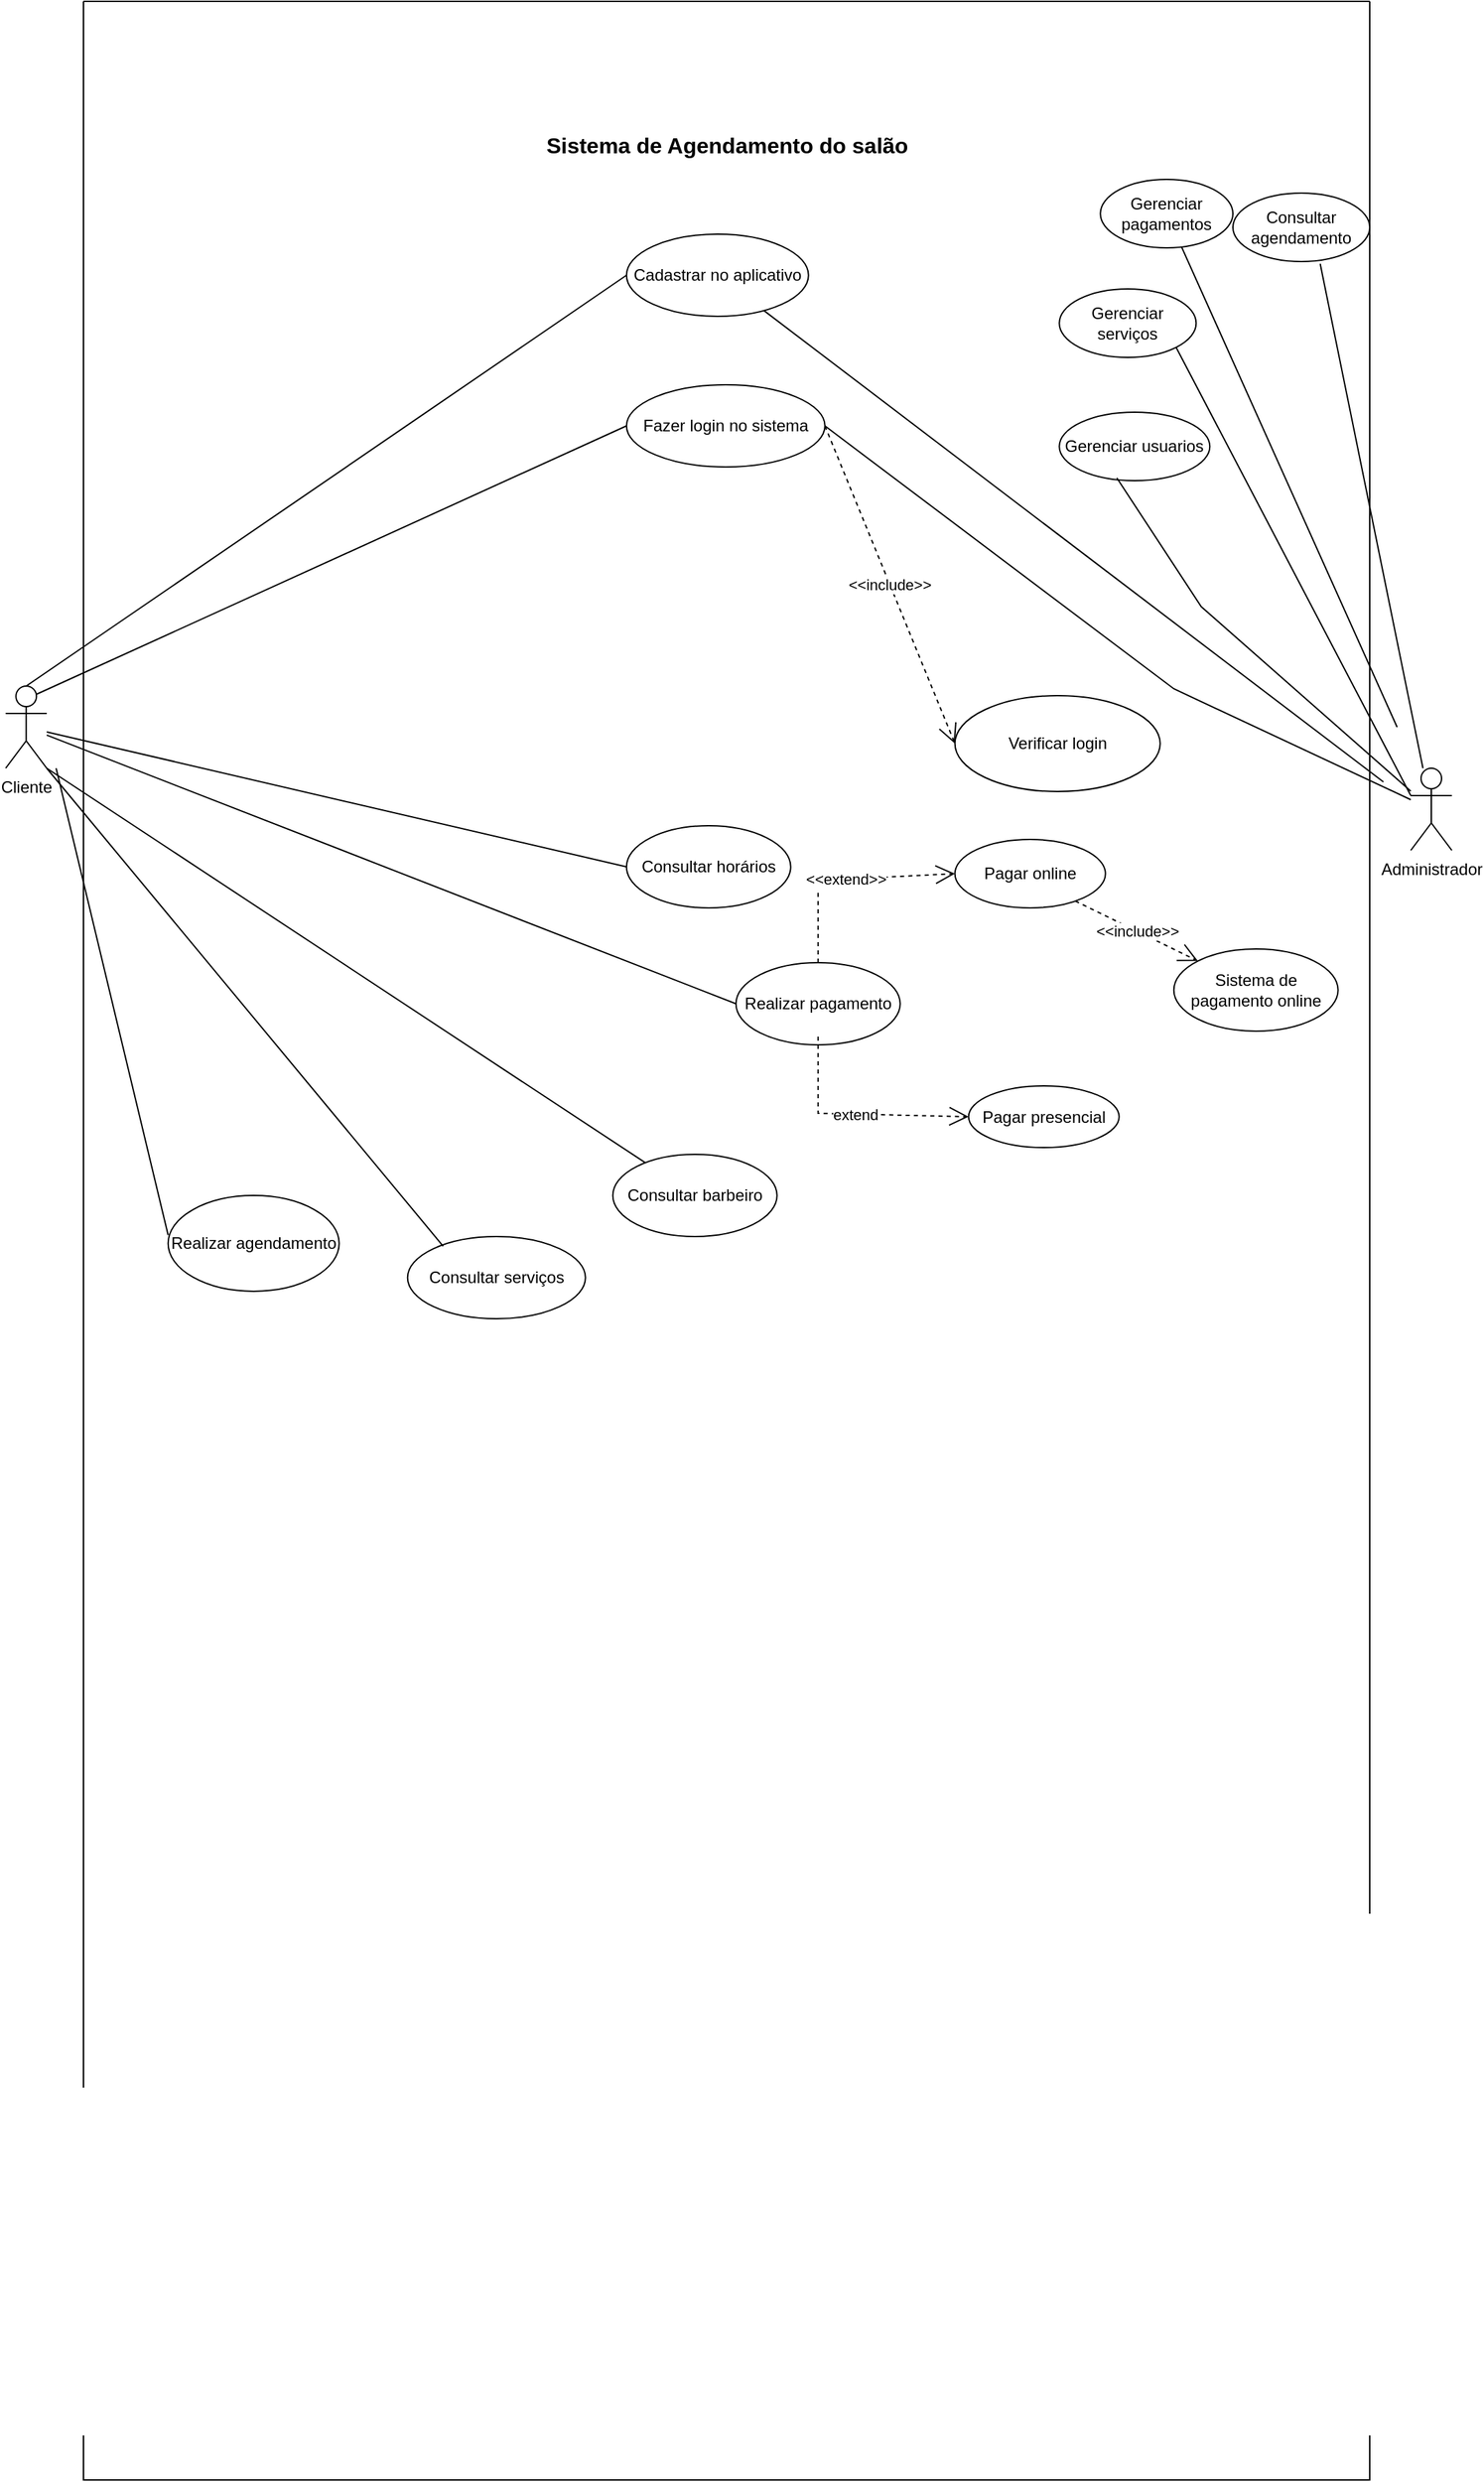 <mxfile version="21.7.2" type="github">
  <diagram name="Page-1" id="5d7acffa-a066-3a61-03fe-96351882024d">
    <mxGraphModel dx="1938" dy="1905" grid="1" gridSize="10" guides="1" tooltips="1" connect="1" arrows="1" fold="1" page="1" pageScale="1" pageWidth="1100" pageHeight="850" background="#ffffff" math="0" shadow="0">
      <root>
        <mxCell id="0" />
        <mxCell id="1" parent="0" />
        <mxCell id="uEFSG5N0bZER1lfioCi_-5" value="Cliente" style="shape=umlActor;verticalLabelPosition=bottom;verticalAlign=top;html=1;outlineConnect=0;" parent="1" vertex="1">
          <mxGeometry x="43.15" y="-340" width="30" height="60" as="geometry" />
        </mxCell>
        <mxCell id="ZlicN3HeuMogZ3DCsWWC-2" value="" style="endArrow=none;html=1;rounded=0;entryX=0;entryY=0.5;entryDx=0;entryDy=0;exitX=0.5;exitY=0;exitDx=0;exitDy=0;exitPerimeter=0;" edge="1" parent="1" source="uEFSG5N0bZER1lfioCi_-5" target="uEFSG5N0bZER1lfioCi_-7">
          <mxGeometry width="50" height="50" relative="1" as="geometry">
            <mxPoint x="86.85" y="-174.934" as="sourcePoint" />
            <mxPoint x="246.85" y="-188" as="targetPoint" />
          </mxGeometry>
        </mxCell>
        <mxCell id="ZlicN3HeuMogZ3DCsWWC-18" value="" style="endArrow=none;html=1;rounded=0;exitX=0;exitY=0.413;exitDx=0;exitDy=0;exitPerimeter=0;" edge="1" parent="1" source="uEFSG5N0bZER1lfioCi_-18">
          <mxGeometry width="50" height="50" relative="1" as="geometry">
            <mxPoint x="306.85" y="-58" as="sourcePoint" />
            <mxPoint x="80" y="-280" as="targetPoint" />
            <Array as="points" />
          </mxGeometry>
        </mxCell>
        <mxCell id="ZlicN3HeuMogZ3DCsWWC-32" value="" style="swimlane;startSize=0;" vertex="1" parent="1">
          <mxGeometry x="100" y="-840" width="940" height="1810" as="geometry" />
        </mxCell>
        <mxCell id="ZlicN3HeuMogZ3DCsWWC-3" value="Verificar login" style="ellipse;whiteSpace=wrap;html=1;" vertex="1" parent="ZlicN3HeuMogZ3DCsWWC-32">
          <mxGeometry x="636.85" y="507" width="150" height="70" as="geometry" />
        </mxCell>
        <mxCell id="ZlicN3HeuMogZ3DCsWWC-20" value="Realizar pagamento" style="ellipse;whiteSpace=wrap;html=1;" vertex="1" parent="ZlicN3HeuMogZ3DCsWWC-32">
          <mxGeometry x="476.85" y="702" width="120" height="60" as="geometry" />
        </mxCell>
        <mxCell id="ZlicN3HeuMogZ3DCsWWC-35" value="Pagar online" style="ellipse;whiteSpace=wrap;html=1;" vertex="1" parent="ZlicN3HeuMogZ3DCsWWC-32">
          <mxGeometry x="636.85" y="612" width="110" height="50" as="geometry" />
        </mxCell>
        <mxCell id="ZlicN3HeuMogZ3DCsWWC-36" value="Pagar presencial" style="ellipse;whiteSpace=wrap;html=1;" vertex="1" parent="ZlicN3HeuMogZ3DCsWWC-32">
          <mxGeometry x="646.85" y="792" width="110" height="45" as="geometry" />
        </mxCell>
        <mxCell id="ZlicN3HeuMogZ3DCsWWC-48" value="&amp;lt;&amp;lt;extend&amp;gt;&amp;gt;" style="endArrow=open;endSize=12;dashed=1;html=1;rounded=0;entryX=0;entryY=0.5;entryDx=0;entryDy=0;exitX=0.5;exitY=0;exitDx=0;exitDy=0;" edge="1" parent="ZlicN3HeuMogZ3DCsWWC-32" source="ZlicN3HeuMogZ3DCsWWC-20" target="ZlicN3HeuMogZ3DCsWWC-35">
          <mxGeometry width="160" relative="1" as="geometry">
            <mxPoint x="546.85" y="722" as="sourcePoint" />
            <mxPoint x="706.85" y="722" as="targetPoint" />
            <Array as="points">
              <mxPoint x="536.85" y="642" />
            </Array>
          </mxGeometry>
        </mxCell>
        <mxCell id="ZlicN3HeuMogZ3DCsWWC-51" value="extend" style="endArrow=open;endSize=12;dashed=1;html=1;rounded=0;entryX=0;entryY=0.5;entryDx=0;entryDy=0;" edge="1" parent="ZlicN3HeuMogZ3DCsWWC-32" target="ZlicN3HeuMogZ3DCsWWC-36">
          <mxGeometry width="160" relative="1" as="geometry">
            <mxPoint x="536.85" y="756" as="sourcePoint" />
            <mxPoint x="696.85" y="756" as="targetPoint" />
            <Array as="points">
              <mxPoint x="536.85" y="812" />
            </Array>
          </mxGeometry>
        </mxCell>
        <mxCell id="uEFSG5N0bZER1lfioCi_-18" value="Realizar agendamento" style="ellipse;whiteSpace=wrap;html=1;" parent="ZlicN3HeuMogZ3DCsWWC-32" vertex="1">
          <mxGeometry x="61.85" y="872" width="125" height="70" as="geometry" />
        </mxCell>
        <mxCell id="uEFSG5N0bZER1lfioCi_-12" value="Consultar serviços" style="ellipse;whiteSpace=wrap;html=1;" parent="ZlicN3HeuMogZ3DCsWWC-32" vertex="1">
          <mxGeometry x="236.85" y="902" width="130" height="60" as="geometry" />
        </mxCell>
        <mxCell id="uEFSG5N0bZER1lfioCi_-16" value="Consultar barbeiro" style="ellipse;whiteSpace=wrap;html=1;" parent="ZlicN3HeuMogZ3DCsWWC-32" vertex="1">
          <mxGeometry x="386.85" y="842" width="120" height="60" as="geometry" />
        </mxCell>
        <mxCell id="ZlicN3HeuMogZ3DCsWWC-19" value="Consultar horários" style="ellipse;whiteSpace=wrap;html=1;" vertex="1" parent="ZlicN3HeuMogZ3DCsWWC-32">
          <mxGeometry x="396.85" y="602" width="120" height="60" as="geometry" />
        </mxCell>
        <mxCell id="ZlicN3HeuMogZ3DCsWWC-56" value="Sistema de pagamento online" style="ellipse;whiteSpace=wrap;html=1;" vertex="1" parent="ZlicN3HeuMogZ3DCsWWC-32">
          <mxGeometry x="796.85" y="692" width="120" height="60" as="geometry" />
        </mxCell>
        <mxCell id="ZlicN3HeuMogZ3DCsWWC-57" value="&amp;lt;&amp;lt;include&amp;gt;&amp;gt;" style="endArrow=open;endSize=12;dashed=1;html=1;rounded=0;entryX=0;entryY=0;entryDx=0;entryDy=0;exitX=0.8;exitY=0.9;exitDx=0;exitDy=0;exitPerimeter=0;" edge="1" parent="ZlicN3HeuMogZ3DCsWWC-32" source="ZlicN3HeuMogZ3DCsWWC-35" target="ZlicN3HeuMogZ3DCsWWC-56">
          <mxGeometry width="160" relative="1" as="geometry">
            <mxPoint x="706.85" y="652" as="sourcePoint" />
            <mxPoint x="866.85" y="652" as="targetPoint" />
          </mxGeometry>
        </mxCell>
        <mxCell id="ZlicN3HeuMogZ3DCsWWC-58" value="Consultar agendamento" style="ellipse;whiteSpace=wrap;html=1;" vertex="1" parent="ZlicN3HeuMogZ3DCsWWC-32">
          <mxGeometry x="840" y="140" width="100" height="50" as="geometry" />
        </mxCell>
        <mxCell id="uEFSG5N0bZER1lfioCi_-23" value="Gerenciar serviços" style="ellipse;whiteSpace=wrap;html=1;" parent="ZlicN3HeuMogZ3DCsWWC-32" vertex="1">
          <mxGeometry x="713.15" y="210" width="100" height="50" as="geometry" />
        </mxCell>
        <mxCell id="uEFSG5N0bZER1lfioCi_-21" value="Gerenciar usuarios" style="ellipse;whiteSpace=wrap;html=1;" parent="ZlicN3HeuMogZ3DCsWWC-32" vertex="1">
          <mxGeometry x="713.15" y="300" width="110" height="50" as="geometry" />
        </mxCell>
        <mxCell id="ZlicN3HeuMogZ3DCsWWC-34" value="&lt;b&gt;&lt;font style=&quot;font-size: 16px;&quot;&gt;Sistema de Agendamento do salão&lt;/font&gt;&lt;/b&gt;" style="text;html=1;align=center;verticalAlign=middle;resizable=0;points=[];autosize=1;strokeColor=none;fillColor=none;" vertex="1" parent="ZlicN3HeuMogZ3DCsWWC-32">
          <mxGeometry x="325.0" y="90" width="290" height="30" as="geometry" />
        </mxCell>
        <mxCell id="uEFSG5N0bZER1lfioCi_-7" value="Cadastrar no aplicativo" style="ellipse;whiteSpace=wrap;html=1;" parent="ZlicN3HeuMogZ3DCsWWC-32" vertex="1">
          <mxGeometry x="396.85" y="170" width="133" height="60" as="geometry" />
        </mxCell>
        <mxCell id="uEFSG5N0bZER1lfioCi_-9" value="Fazer login no sistema" style="ellipse;whiteSpace=wrap;html=1;" parent="ZlicN3HeuMogZ3DCsWWC-32" vertex="1">
          <mxGeometry x="396.85" y="280" width="145" height="60" as="geometry" />
        </mxCell>
        <mxCell id="ZlicN3HeuMogZ3DCsWWC-14" value="&amp;lt;&amp;lt;include&amp;gt;&amp;gt;" style="endArrow=open;endSize=12;dashed=1;html=1;rounded=0;entryX=0;entryY=0.5;entryDx=0;entryDy=0;exitX=1;exitY=0.5;exitDx=0;exitDy=0;" edge="1" parent="ZlicN3HeuMogZ3DCsWWC-32" source="uEFSG5N0bZER1lfioCi_-9" target="ZlicN3HeuMogZ3DCsWWC-3">
          <mxGeometry width="160" relative="1" as="geometry">
            <mxPoint x="515.85" y="651.5" as="sourcePoint" />
            <mxPoint x="675.85" y="651.5" as="targetPoint" />
          </mxGeometry>
        </mxCell>
        <mxCell id="ZlicN3HeuMogZ3DCsWWC-69" value="Gerenciar pagamentos" style="ellipse;whiteSpace=wrap;html=1;" vertex="1" parent="ZlicN3HeuMogZ3DCsWWC-32">
          <mxGeometry x="743.15" y="130" width="96.85" height="50" as="geometry" />
        </mxCell>
        <mxCell id="ZlicN3HeuMogZ3DCsWWC-47" value="" style="endArrow=none;html=1;rounded=0;entryX=0;entryY=0.5;entryDx=0;entryDy=0;exitX=0.75;exitY=0.1;exitDx=0;exitDy=0;exitPerimeter=0;" edge="1" parent="1" source="uEFSG5N0bZER1lfioCi_-5" target="uEFSG5N0bZER1lfioCi_-9">
          <mxGeometry width="50" height="50" relative="1" as="geometry">
            <mxPoint x="86.85" y="-172.015" as="sourcePoint" />
            <mxPoint x="136.85" y="-178" as="targetPoint" />
          </mxGeometry>
        </mxCell>
        <mxCell id="ZlicN3HeuMogZ3DCsWWC-53" value="" style="endArrow=none;html=1;rounded=0;entryX=0;entryY=0.5;entryDx=0;entryDy=0;" edge="1" parent="1" source="uEFSG5N0bZER1lfioCi_-5" target="ZlicN3HeuMogZ3DCsWWC-20">
          <mxGeometry width="50" height="50" relative="1" as="geometry">
            <mxPoint x="86.85" y="-133" as="sourcePoint" />
            <mxPoint x="136.85" y="-183" as="targetPoint" />
          </mxGeometry>
        </mxCell>
        <mxCell id="uEFSG5N0bZER1lfioCi_-6" value="Administrador" style="shape=umlActor;verticalLabelPosition=bottom;verticalAlign=top;html=1;outlineConnect=0;" parent="1" vertex="1">
          <mxGeometry x="1070.0" y="-280" width="30" height="60" as="geometry" />
        </mxCell>
        <mxCell id="ZlicN3HeuMogZ3DCsWWC-62" value="" style="endArrow=none;html=1;rounded=0;entryX=0.638;entryY=1.033;entryDx=0;entryDy=0;entryPerimeter=0;" edge="1" parent="1" source="uEFSG5N0bZER1lfioCi_-6" target="ZlicN3HeuMogZ3DCsWWC-58">
          <mxGeometry width="50" height="50" relative="1" as="geometry">
            <mxPoint x="1060" y="-280" as="sourcePoint" />
            <mxPoint x="1116.85" y="-238" as="targetPoint" />
          </mxGeometry>
        </mxCell>
        <mxCell id="ZlicN3HeuMogZ3DCsWWC-64" value="" style="endArrow=none;html=1;rounded=0;entryX=1;entryY=0.5;entryDx=0;entryDy=0;" edge="1" parent="1" source="uEFSG5N0bZER1lfioCi_-6" target="uEFSG5N0bZER1lfioCi_-9">
          <mxGeometry width="50" height="50" relative="1" as="geometry">
            <mxPoint x="1050" y="-220" as="sourcePoint" />
            <mxPoint x="1096.85" y="-238" as="targetPoint" />
            <Array as="points">
              <mxPoint x="896.85" y="-338" />
            </Array>
          </mxGeometry>
        </mxCell>
        <mxCell id="ZlicN3HeuMogZ3DCsWWC-65" value="" style="endArrow=none;html=1;rounded=0;entryX=1;entryY=1;entryDx=0;entryDy=0;exitX=0;exitY=0.333;exitDx=0;exitDy=0;exitPerimeter=0;" edge="1" parent="1" source="uEFSG5N0bZER1lfioCi_-6" target="uEFSG5N0bZER1lfioCi_-23">
          <mxGeometry width="50" height="50" relative="1" as="geometry">
            <mxPoint x="1050" y="-270" as="sourcePoint" />
            <mxPoint x="1096.85" y="-300" as="targetPoint" />
          </mxGeometry>
        </mxCell>
        <mxCell id="ZlicN3HeuMogZ3DCsWWC-63" value="" style="endArrow=none;html=1;rounded=0;exitX=0.382;exitY=0.96;exitDx=0;exitDy=0;exitPerimeter=0;" edge="1" parent="1" source="uEFSG5N0bZER1lfioCi_-21" target="uEFSG5N0bZER1lfioCi_-6">
          <mxGeometry width="50" height="50" relative="1" as="geometry">
            <mxPoint x="611.85" y="-398" as="sourcePoint" />
            <mxPoint x="1056.85" y="-228" as="targetPoint" />
            <Array as="points">
              <mxPoint x="916.85" y="-398" />
            </Array>
          </mxGeometry>
        </mxCell>
        <mxCell id="ZlicN3HeuMogZ3DCsWWC-52" value="" style="endArrow=none;html=1;rounded=0;entryX=0;entryY=0.5;entryDx=0;entryDy=0;" edge="1" parent="1" source="uEFSG5N0bZER1lfioCi_-5" target="ZlicN3HeuMogZ3DCsWWC-19">
          <mxGeometry width="50" height="50" relative="1" as="geometry">
            <mxPoint x="86.85" y="-178" as="sourcePoint" />
            <mxPoint x="136.85" y="-228" as="targetPoint" />
          </mxGeometry>
        </mxCell>
        <mxCell id="ZlicN3HeuMogZ3DCsWWC-54" value="" style="endArrow=none;html=1;rounded=0;exitX=1;exitY=1;exitDx=0;exitDy=0;exitPerimeter=0;" edge="1" parent="1" source="uEFSG5N0bZER1lfioCi_-5" target="uEFSG5N0bZER1lfioCi_-16">
          <mxGeometry width="50" height="50" relative="1" as="geometry">
            <mxPoint x="86.85" y="-158" as="sourcePoint" />
            <mxPoint x="136.85" y="-208" as="targetPoint" />
          </mxGeometry>
        </mxCell>
        <mxCell id="ZlicN3HeuMogZ3DCsWWC-55" value="" style="endArrow=none;html=1;rounded=0;entryX=0.2;entryY=0.117;entryDx=0;entryDy=0;entryPerimeter=0;exitX=1;exitY=1;exitDx=0;exitDy=0;exitPerimeter=0;" edge="1" parent="1" source="uEFSG5N0bZER1lfioCi_-5" target="uEFSG5N0bZER1lfioCi_-12">
          <mxGeometry width="50" height="50" relative="1" as="geometry">
            <mxPoint x="86.85" y="-158" as="sourcePoint" />
            <mxPoint x="136.85" y="-208" as="targetPoint" />
          </mxGeometry>
        </mxCell>
        <mxCell id="ZlicN3HeuMogZ3DCsWWC-67" value="" style="endArrow=none;html=1;rounded=0;" edge="1" parent="1" target="uEFSG5N0bZER1lfioCi_-7">
          <mxGeometry width="50" height="50" relative="1" as="geometry">
            <mxPoint x="1050" y="-270" as="sourcePoint" />
            <mxPoint x="1100" y="-320" as="targetPoint" />
          </mxGeometry>
        </mxCell>
        <mxCell id="ZlicN3HeuMogZ3DCsWWC-70" value="" style="endArrow=none;html=1;rounded=0;" edge="1" parent="1" target="ZlicN3HeuMogZ3DCsWWC-69">
          <mxGeometry width="50" height="50" relative="1" as="geometry">
            <mxPoint x="1060" y="-310" as="sourcePoint" />
            <mxPoint x="1110" y="-360" as="targetPoint" />
          </mxGeometry>
        </mxCell>
      </root>
    </mxGraphModel>
  </diagram>
</mxfile>
